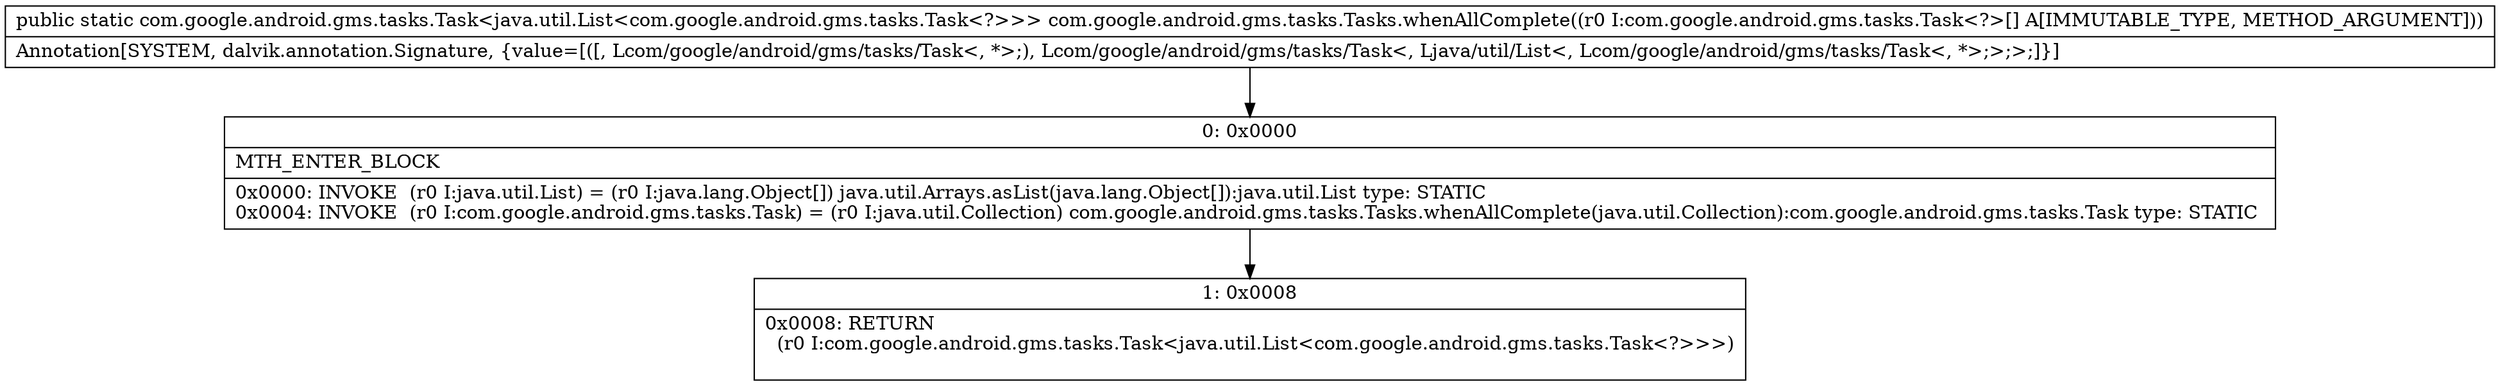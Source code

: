 digraph "CFG forcom.google.android.gms.tasks.Tasks.whenAllComplete([Lcom\/google\/android\/gms\/tasks\/Task;)Lcom\/google\/android\/gms\/tasks\/Task;" {
Node_0 [shape=record,label="{0\:\ 0x0000|MTH_ENTER_BLOCK\l|0x0000: INVOKE  (r0 I:java.util.List) = (r0 I:java.lang.Object[]) java.util.Arrays.asList(java.lang.Object[]):java.util.List type: STATIC \l0x0004: INVOKE  (r0 I:com.google.android.gms.tasks.Task) = (r0 I:java.util.Collection) com.google.android.gms.tasks.Tasks.whenAllComplete(java.util.Collection):com.google.android.gms.tasks.Task type: STATIC \l}"];
Node_1 [shape=record,label="{1\:\ 0x0008|0x0008: RETURN  \l  (r0 I:com.google.android.gms.tasks.Task\<java.util.List\<com.google.android.gms.tasks.Task\<?\>\>\>)\l \l}"];
MethodNode[shape=record,label="{public static com.google.android.gms.tasks.Task\<java.util.List\<com.google.android.gms.tasks.Task\<?\>\>\> com.google.android.gms.tasks.Tasks.whenAllComplete((r0 I:com.google.android.gms.tasks.Task\<?\>[] A[IMMUTABLE_TYPE, METHOD_ARGUMENT]))  | Annotation[SYSTEM, dalvik.annotation.Signature, \{value=[([, Lcom\/google\/android\/gms\/tasks\/Task\<, *\>;), Lcom\/google\/android\/gms\/tasks\/Task\<, Ljava\/util\/List\<, Lcom\/google\/android\/gms\/tasks\/Task\<, *\>;\>;\>;]\}]\l}"];
MethodNode -> Node_0;
Node_0 -> Node_1;
}

